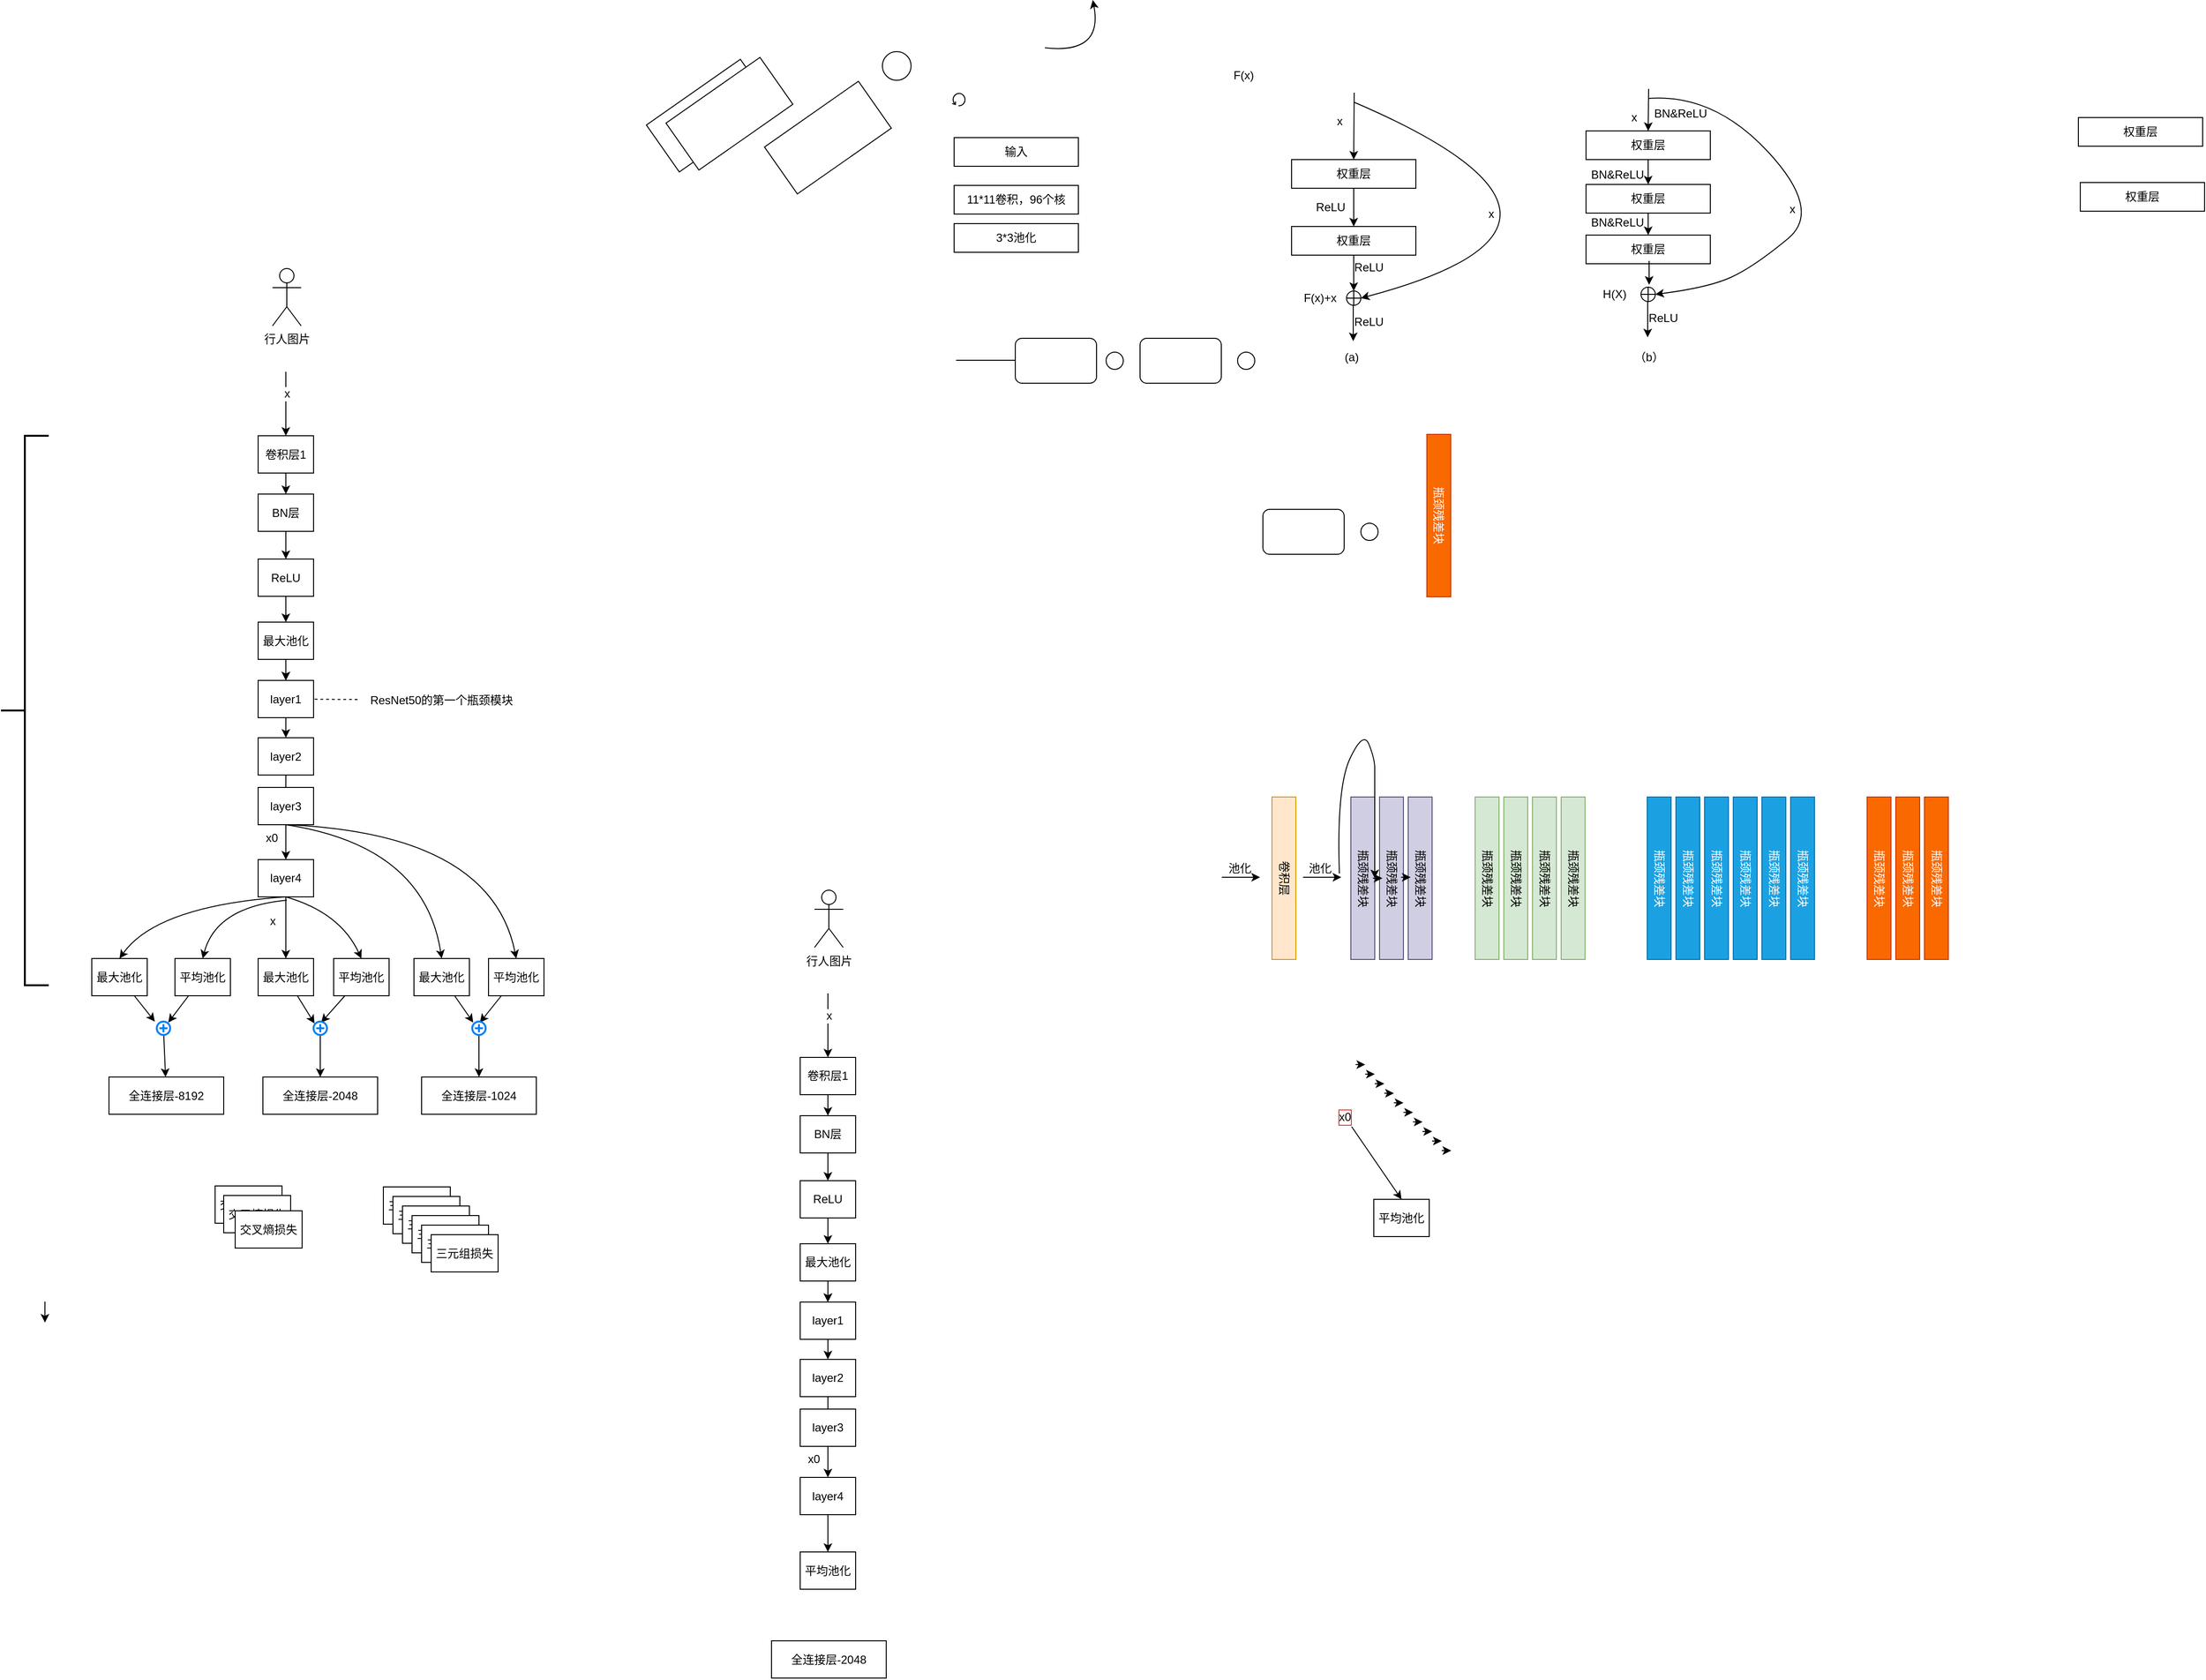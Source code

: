 <mxfile version="12.5.1" type="github" pages="2">
  <diagram id="nUwmie2sHwCzWKocFMr6" name="模型">
    <mxGraphModel dx="2194" dy="1947" grid="0" gridSize="10" guides="1" tooltips="1" connect="1" arrows="1" fold="1" page="0" pageScale="1" pageWidth="980" pageHeight="690" math="1" shadow="0">
      <root>
        <mxCell id="0"/>
        <mxCell id="1" parent="0"/>
        <mxCell id="ioMPT5hYQp6Kv1KVYnrM-2" value="" style="group" vertex="1" connectable="0" parent="1">
          <mxGeometry x="608" y="-1066" width="237.5" height="260" as="geometry"/>
        </mxCell>
        <mxCell id="qDkP6Ug6QtMpbC8-zeVZ-24" value="" style="group" parent="ioMPT5hYQp6Kv1KVYnrM-2" vertex="1" connectable="0">
          <mxGeometry x="2" width="237.5" height="260" as="geometry"/>
        </mxCell>
        <mxCell id="qDkP6Ug6QtMpbC8-zeVZ-23" value="" style="group" parent="qDkP6Ug6QtMpbC8-zeVZ-24" vertex="1" connectable="0">
          <mxGeometry width="237.5" height="260" as="geometry"/>
        </mxCell>
        <mxCell id="qDkP6Ug6QtMpbC8-zeVZ-1" value="权重层" style="rounded=0;whiteSpace=wrap;html=1;" parent="qDkP6Ug6QtMpbC8-zeVZ-23" vertex="1">
          <mxGeometry y="70" width="130" height="30" as="geometry"/>
        </mxCell>
        <mxCell id="qDkP6Ug6QtMpbC8-zeVZ-4" value="" style="edgeStyle=orthogonalEdgeStyle;rounded=0;orthogonalLoop=1;jettySize=auto;html=1;entryX=0.5;entryY=0;entryDx=0;entryDy=0;" parent="qDkP6Ug6QtMpbC8-zeVZ-23" source="qDkP6Ug6QtMpbC8-zeVZ-2" target="qDkP6Ug6QtMpbC8-zeVZ-13" edge="1">
          <mxGeometry relative="1" as="geometry">
            <mxPoint x="65.5" y="210" as="targetPoint"/>
          </mxGeometry>
        </mxCell>
        <mxCell id="qDkP6Ug6QtMpbC8-zeVZ-2" value="权重层" style="rounded=0;whiteSpace=wrap;html=1;" parent="qDkP6Ug6QtMpbC8-zeVZ-23" vertex="1">
          <mxGeometry y="140" width="130" height="30" as="geometry"/>
        </mxCell>
        <mxCell id="qDkP6Ug6QtMpbC8-zeVZ-3" value="" style="edgeStyle=orthogonalEdgeStyle;rounded=0;orthogonalLoop=1;jettySize=auto;html=1;" parent="qDkP6Ug6QtMpbC8-zeVZ-23" source="qDkP6Ug6QtMpbC8-zeVZ-1" target="qDkP6Ug6QtMpbC8-zeVZ-2" edge="1">
          <mxGeometry relative="1" as="geometry"/>
        </mxCell>
        <mxCell id="qDkP6Ug6QtMpbC8-zeVZ-7" value="" style="endArrow=classic;html=1;entryX=0.5;entryY=0;entryDx=0;entryDy=0;" parent="qDkP6Ug6QtMpbC8-zeVZ-23" target="qDkP6Ug6QtMpbC8-zeVZ-1" edge="1">
          <mxGeometry width="50" height="50" relative="1" as="geometry">
            <mxPoint x="65.5" as="sourcePoint"/>
            <mxPoint x="17.5" y="-110" as="targetPoint"/>
          </mxGeometry>
        </mxCell>
        <mxCell id="qDkP6Ug6QtMpbC8-zeVZ-9" value="x" style="text;html=1;align=center;verticalAlign=middle;resizable=0;points=[];autosize=1;" parent="qDkP6Ug6QtMpbC8-zeVZ-23" vertex="1">
          <mxGeometry x="40" y="20" width="20" height="20" as="geometry"/>
        </mxCell>
        <mxCell id="qDkP6Ug6QtMpbC8-zeVZ-13" value="" style="shape=orEllipse;perimeter=ellipsePerimeter;whiteSpace=wrap;html=1;backgroundOutline=1;" parent="qDkP6Ug6QtMpbC8-zeVZ-23" vertex="1">
          <mxGeometry x="57.5" y="207.5" width="15" height="15" as="geometry"/>
        </mxCell>
        <mxCell id="qDkP6Ug6QtMpbC8-zeVZ-16" value="" style="endArrow=classic;html=1;entryX=1;entryY=0.5;entryDx=0;entryDy=0;curved=1;" parent="qDkP6Ug6QtMpbC8-zeVZ-23" target="qDkP6Ug6QtMpbC8-zeVZ-13" edge="1">
          <mxGeometry width="50" height="50" relative="1" as="geometry">
            <mxPoint x="65.5" y="10" as="sourcePoint"/>
            <mxPoint x="87.5" y="220" as="targetPoint"/>
            <Array as="points">
              <mxPoint x="364" y="138"/>
            </Array>
          </mxGeometry>
        </mxCell>
        <mxCell id="qDkP6Ug6QtMpbC8-zeVZ-17" value="x" style="text;html=1;strokeColor=none;fillColor=none;align=center;verticalAlign=middle;whiteSpace=wrap;rounded=0;" parent="qDkP6Ug6QtMpbC8-zeVZ-23" vertex="1">
          <mxGeometry x="188.5" y="117" width="40" height="20" as="geometry"/>
        </mxCell>
        <mxCell id="qDkP6Ug6QtMpbC8-zeVZ-18" value="ReLU" style="text;html=1;strokeColor=none;fillColor=none;align=center;verticalAlign=middle;whiteSpace=wrap;rounded=0;" parent="qDkP6Ug6QtMpbC8-zeVZ-23" vertex="1">
          <mxGeometry x="20.5" y="110" width="40" height="20" as="geometry"/>
        </mxCell>
        <mxCell id="qDkP6Ug6QtMpbC8-zeVZ-19" value="" style="endArrow=classic;html=1;" parent="qDkP6Ug6QtMpbC8-zeVZ-23" edge="1">
          <mxGeometry width="50" height="50" relative="1" as="geometry">
            <mxPoint x="64.5" y="222.5" as="sourcePoint"/>
            <mxPoint x="64.5" y="260" as="targetPoint"/>
          </mxGeometry>
        </mxCell>
        <mxCell id="qDkP6Ug6QtMpbC8-zeVZ-21" value="F(x)+x" style="text;html=1;strokeColor=none;fillColor=none;align=center;verticalAlign=middle;whiteSpace=wrap;rounded=0;" parent="qDkP6Ug6QtMpbC8-zeVZ-23" vertex="1">
          <mxGeometry x="10" y="205" width="40" height="20" as="geometry"/>
        </mxCell>
        <mxCell id="qDkP6Ug6QtMpbC8-zeVZ-22" value="ReLU" style="text;html=1;strokeColor=none;fillColor=none;align=center;verticalAlign=middle;whiteSpace=wrap;rounded=0;" parent="qDkP6Ug6QtMpbC8-zeVZ-23" vertex="1">
          <mxGeometry x="60.5" y="230" width="40" height="20" as="geometry"/>
        </mxCell>
        <mxCell id="qDkP6Ug6QtMpbC8-zeVZ-25" value="ReLU" style="text;html=1;strokeColor=none;fillColor=none;align=center;verticalAlign=middle;whiteSpace=wrap;rounded=0;" parent="qDkP6Ug6QtMpbC8-zeVZ-23" vertex="1">
          <mxGeometry x="60.5" y="173" width="40" height="20" as="geometry"/>
        </mxCell>
        <mxCell id="yfSVTweIdZOEQNZggC8J-3" value="&lt;p style=&quot;line-height: 90%&quot;&gt;卷积层&lt;br&gt;&lt;/p&gt;" style="rounded=0;whiteSpace=wrap;html=1;rotation=90;fillColor=#ffe6cc;strokeColor=#d79b00;" parent="1" vertex="1">
          <mxGeometry x="517" y="-256.5" width="170" height="25" as="geometry"/>
        </mxCell>
        <mxCell id="yfSVTweIdZOEQNZggC8J-5" value="&lt;p style=&quot;line-height: 90%&quot;&gt;瓶颈残差块&lt;/p&gt;" style="rounded=0;whiteSpace=wrap;html=1;rotation=90;fillColor=#d0cee2;strokeColor=#56517e;" parent="1" vertex="1">
          <mxGeometry x="599.5" y="-256.5" width="170" height="25" as="geometry"/>
        </mxCell>
        <mxCell id="yfSVTweIdZOEQNZggC8J-6" value="&lt;p style=&quot;line-height: 90%&quot;&gt;瓶颈残差块&lt;/p&gt;" style="rounded=0;whiteSpace=wrap;html=1;rotation=90;fillColor=#d0cee2;strokeColor=#56517e;" parent="1" vertex="1">
          <mxGeometry x="629.5" y="-256.5" width="170" height="25" as="geometry"/>
        </mxCell>
        <mxCell id="yfSVTweIdZOEQNZggC8J-7" value="&lt;p style=&quot;line-height: 90%&quot;&gt;瓶颈残差块&lt;/p&gt;" style="rounded=0;whiteSpace=wrap;html=1;rotation=90;fillColor=#d0cee2;strokeColor=#56517e;" parent="1" vertex="1">
          <mxGeometry x="659.5" y="-256.5" width="170" height="25" as="geometry"/>
        </mxCell>
        <mxCell id="yfSVTweIdZOEQNZggC8J-8" value="&lt;p style=&quot;line-height: 90%&quot;&gt;瓶颈残差块&lt;/p&gt;" style="rounded=0;whiteSpace=wrap;html=1;rotation=90;fillColor=#d5e8d4;strokeColor=#82b366;" parent="1" vertex="1">
          <mxGeometry x="729.5" y="-256.5" width="170" height="25" as="geometry"/>
        </mxCell>
        <mxCell id="yfSVTweIdZOEQNZggC8J-9" value="&lt;p style=&quot;line-height: 90%&quot;&gt;瓶颈残差块&lt;/p&gt;" style="rounded=0;whiteSpace=wrap;html=1;rotation=90;fillColor=#d5e8d4;strokeColor=#82b366;" parent="1" vertex="1">
          <mxGeometry x="759.5" y="-256.5" width="170" height="25" as="geometry"/>
        </mxCell>
        <mxCell id="yfSVTweIdZOEQNZggC8J-10" value="&lt;p style=&quot;line-height: 90%&quot;&gt;瓶颈残差块&lt;/p&gt;" style="rounded=0;whiteSpace=wrap;html=1;rotation=90;fillColor=#d5e8d4;strokeColor=#82b366;" parent="1" vertex="1">
          <mxGeometry x="789.5" y="-256.5" width="170" height="25" as="geometry"/>
        </mxCell>
        <mxCell id="yfSVTweIdZOEQNZggC8J-11" value="&lt;p style=&quot;line-height: 90%&quot;&gt;瓶颈残差块&lt;/p&gt;" style="rounded=0;whiteSpace=wrap;html=1;rotation=90;fillColor=#1ba1e2;strokeColor=#006EAF;fontColor=#ffffff;" parent="1" vertex="1">
          <mxGeometry x="909.5" y="-256.5" width="170" height="25" as="geometry"/>
        </mxCell>
        <mxCell id="yfSVTweIdZOEQNZggC8J-12" value="&lt;p style=&quot;line-height: 90%&quot;&gt;瓶颈残差块&lt;/p&gt;" style="rounded=0;whiteSpace=wrap;html=1;rotation=90;fillColor=#1ba1e2;strokeColor=#006EAF;fontColor=#ffffff;" parent="1" vertex="1">
          <mxGeometry x="939.5" y="-256.5" width="170" height="25" as="geometry"/>
        </mxCell>
        <mxCell id="yfSVTweIdZOEQNZggC8J-13" value="&lt;p style=&quot;line-height: 90%&quot;&gt;瓶颈残差块&lt;/p&gt;" style="rounded=0;whiteSpace=wrap;html=1;rotation=90;fillColor=#1ba1e2;strokeColor=#006EAF;fontColor=#ffffff;" parent="1" vertex="1">
          <mxGeometry x="969.5" y="-256.5" width="170" height="25" as="geometry"/>
        </mxCell>
        <mxCell id="yfSVTweIdZOEQNZggC8J-14" value="&lt;p style=&quot;line-height: 90%&quot;&gt;瓶颈残差块&lt;/p&gt;" style="rounded=0;whiteSpace=wrap;html=1;rotation=90;fillColor=#1ba1e2;strokeColor=#006EAF;fontColor=#ffffff;" parent="1" vertex="1">
          <mxGeometry x="999.5" y="-256.5" width="170" height="25" as="geometry"/>
        </mxCell>
        <mxCell id="yfSVTweIdZOEQNZggC8J-15" value="&lt;p style=&quot;line-height: 90%&quot;&gt;瓶颈残差块&lt;/p&gt;" style="rounded=0;whiteSpace=wrap;html=1;rotation=90;fillColor=#1ba1e2;strokeColor=#006EAF;fontColor=#ffffff;" parent="1" vertex="1">
          <mxGeometry x="1029.5" y="-256.5" width="170" height="25" as="geometry"/>
        </mxCell>
        <mxCell id="yfSVTweIdZOEQNZggC8J-16" value="&lt;p style=&quot;line-height: 90%&quot;&gt;瓶颈残差块&lt;/p&gt;" style="rounded=0;whiteSpace=wrap;html=1;rotation=90;fillColor=#1ba1e2;strokeColor=#006EAF;fontColor=#ffffff;" parent="1" vertex="1">
          <mxGeometry x="1059.5" y="-256.5" width="170" height="25" as="geometry"/>
        </mxCell>
        <mxCell id="yfSVTweIdZOEQNZggC8J-17" value="&lt;p style=&quot;line-height: 90%&quot;&gt;瓶颈残差块&lt;/p&gt;" style="rounded=0;whiteSpace=wrap;html=1;rotation=90;fillColor=#fa6800;strokeColor=#C73500;fontColor=#ffffff;" parent="1" vertex="1">
          <mxGeometry x="1139.5" y="-256.5" width="170" height="25" as="geometry"/>
        </mxCell>
        <mxCell id="yfSVTweIdZOEQNZggC8J-18" value="&lt;p style=&quot;line-height: 90%&quot;&gt;瓶颈残差块&lt;/p&gt;" style="rounded=0;whiteSpace=wrap;html=1;rotation=90;fillColor=#fa6800;strokeColor=#C73500;fontColor=#ffffff;" parent="1" vertex="1">
          <mxGeometry x="1169.5" y="-256.5" width="170" height="25" as="geometry"/>
        </mxCell>
        <mxCell id="yfSVTweIdZOEQNZggC8J-19" value="&lt;p style=&quot;line-height: 90%&quot;&gt;瓶颈残差块&lt;/p&gt;" style="rounded=0;whiteSpace=wrap;html=1;rotation=90;fillColor=#fa6800;strokeColor=#C73500;fontColor=#ffffff;" parent="1" vertex="1">
          <mxGeometry x="1199.5" y="-256.5" width="170" height="25" as="geometry"/>
        </mxCell>
        <mxCell id="yfSVTweIdZOEQNZggC8J-21" value="" style="endArrow=classic;html=1;" parent="1" edge="1">
          <mxGeometry width="50" height="50" relative="1" as="geometry">
            <mxPoint x="537" y="-245" as="sourcePoint"/>
            <mxPoint x="577" y="-245" as="targetPoint"/>
            <Array as="points">
              <mxPoint x="547" y="-245"/>
            </Array>
          </mxGeometry>
        </mxCell>
        <mxCell id="yfSVTweIdZOEQNZggC8J-22" value="" style="endArrow=classic;html=1;" parent="1" edge="1">
          <mxGeometry width="50" height="50" relative="1" as="geometry">
            <mxPoint x="695" y="-244" as="sourcePoint"/>
            <mxPoint x="705" y="-244" as="targetPoint"/>
          </mxGeometry>
        </mxCell>
        <mxCell id="yfSVTweIdZOEQNZggC8J-23" value="" style="endArrow=classic;html=1;" parent="1" edge="1">
          <mxGeometry width="50" height="50" relative="1" as="geometry">
            <mxPoint x="724.5" y="-245" as="sourcePoint"/>
            <mxPoint x="734.5" y="-245" as="targetPoint"/>
          </mxGeometry>
        </mxCell>
        <mxCell id="yfSVTweIdZOEQNZggC8J-24" value="" style="endArrow=classic;html=1;" parent="1" edge="1">
          <mxGeometry width="50" height="50" relative="1" as="geometry">
            <mxPoint x="677" y="-49" as="sourcePoint"/>
            <mxPoint x="687" y="-49" as="targetPoint"/>
          </mxGeometry>
        </mxCell>
        <mxCell id="yfSVTweIdZOEQNZggC8J-25" value="" style="endArrow=classic;html=1;" parent="1" edge="1">
          <mxGeometry width="50" height="50" relative="1" as="geometry">
            <mxPoint x="687" y="-39" as="sourcePoint"/>
            <mxPoint x="697" y="-39" as="targetPoint"/>
          </mxGeometry>
        </mxCell>
        <mxCell id="yfSVTweIdZOEQNZggC8J-26" value="" style="endArrow=classic;html=1;" parent="1" edge="1">
          <mxGeometry width="50" height="50" relative="1" as="geometry">
            <mxPoint x="697" y="-29" as="sourcePoint"/>
            <mxPoint x="707" y="-29" as="targetPoint"/>
          </mxGeometry>
        </mxCell>
        <mxCell id="yfSVTweIdZOEQNZggC8J-27" value="" style="endArrow=classic;html=1;" parent="1" edge="1">
          <mxGeometry width="50" height="50" relative="1" as="geometry">
            <mxPoint x="707" y="-19" as="sourcePoint"/>
            <mxPoint x="717" y="-19" as="targetPoint"/>
          </mxGeometry>
        </mxCell>
        <mxCell id="yfSVTweIdZOEQNZggC8J-28" value="" style="endArrow=classic;html=1;" parent="1" edge="1">
          <mxGeometry width="50" height="50" relative="1" as="geometry">
            <mxPoint x="717" y="-9" as="sourcePoint"/>
            <mxPoint x="727" y="-9" as="targetPoint"/>
          </mxGeometry>
        </mxCell>
        <mxCell id="yfSVTweIdZOEQNZggC8J-29" value="" style="endArrow=classic;html=1;" parent="1" edge="1">
          <mxGeometry width="50" height="50" relative="1" as="geometry">
            <mxPoint x="727" y="1" as="sourcePoint"/>
            <mxPoint x="737" y="1" as="targetPoint"/>
          </mxGeometry>
        </mxCell>
        <mxCell id="yfSVTweIdZOEQNZggC8J-30" value="" style="endArrow=classic;html=1;" parent="1" edge="1">
          <mxGeometry width="50" height="50" relative="1" as="geometry">
            <mxPoint x="737" y="11" as="sourcePoint"/>
            <mxPoint x="747" y="11" as="targetPoint"/>
          </mxGeometry>
        </mxCell>
        <mxCell id="yfSVTweIdZOEQNZggC8J-31" value="" style="endArrow=classic;html=1;" parent="1" edge="1">
          <mxGeometry width="50" height="50" relative="1" as="geometry">
            <mxPoint x="747" y="21" as="sourcePoint"/>
            <mxPoint x="757" y="21" as="targetPoint"/>
          </mxGeometry>
        </mxCell>
        <mxCell id="yfSVTweIdZOEQNZggC8J-32" value="" style="endArrow=classic;html=1;" parent="1" edge="1">
          <mxGeometry width="50" height="50" relative="1" as="geometry">
            <mxPoint x="757" y="31" as="sourcePoint"/>
            <mxPoint x="767" y="31" as="targetPoint"/>
          </mxGeometry>
        </mxCell>
        <mxCell id="yfSVTweIdZOEQNZggC8J-33" value="" style="endArrow=classic;html=1;" parent="1" edge="1">
          <mxGeometry width="50" height="50" relative="1" as="geometry">
            <mxPoint x="767" y="41" as="sourcePoint"/>
            <mxPoint x="777" y="41" as="targetPoint"/>
          </mxGeometry>
        </mxCell>
        <mxCell id="yfSVTweIdZOEQNZggC8J-34" value="&lt;p style=&quot;line-height: 90%&quot;&gt;瓶颈残差块&lt;/p&gt;" style="rounded=0;whiteSpace=wrap;html=1;rotation=90;fillColor=#d5e8d4;strokeColor=#82b366;" parent="1" vertex="1">
          <mxGeometry x="819.5" y="-256.5" width="170" height="25" as="geometry"/>
        </mxCell>
        <mxCell id="yfSVTweIdZOEQNZggC8J-35" value="" style="endArrow=classic;html=1;" parent="1" edge="1">
          <mxGeometry width="50" height="50" relative="1" as="geometry">
            <mxPoint x="622" y="-245" as="sourcePoint"/>
            <mxPoint x="662" y="-245" as="targetPoint"/>
            <Array as="points">
              <mxPoint x="632" y="-245"/>
            </Array>
          </mxGeometry>
        </mxCell>
        <mxCell id="yfSVTweIdZOEQNZggC8J-36" value="池化" style="text;html=1;strokeColor=none;fillColor=none;align=center;verticalAlign=middle;whiteSpace=wrap;rounded=0;" parent="1" vertex="1">
          <mxGeometry x="620" y="-264" width="40" height="20" as="geometry"/>
        </mxCell>
        <mxCell id="yfSVTweIdZOEQNZggC8J-37" value="池化" style="text;html=1;strokeColor=none;fillColor=none;align=center;verticalAlign=middle;whiteSpace=wrap;rounded=0;" parent="1" vertex="1">
          <mxGeometry x="536" y="-264" width="40" height="20" as="geometry"/>
        </mxCell>
        <mxCell id="yfSVTweIdZOEQNZggC8J-40" value="" style="curved=1;endArrow=classic;html=1;entryX=0.5;entryY=0;entryDx=0;entryDy=0;" parent="1" target="yfSVTweIdZOEQNZggC8J-5" edge="1">
          <mxGeometry width="50" height="50" relative="1" as="geometry">
            <mxPoint x="660" y="-249" as="sourcePoint"/>
            <mxPoint x="677" y="-359" as="targetPoint"/>
            <Array as="points">
              <mxPoint x="657" y="-339"/>
              <mxPoint x="685" y="-399"/>
              <mxPoint x="697" y="-369"/>
              <mxPoint x="697" y="-349"/>
              <mxPoint x="697" y="-339"/>
              <mxPoint x="697" y="-319"/>
              <mxPoint x="697" y="-289"/>
            </Array>
          </mxGeometry>
        </mxCell>
        <mxCell id="yfSVTweIdZOEQNZggC8J-43" value="&lt;p style=&quot;line-height: 90%&quot;&gt;瓶颈残差块&lt;/p&gt;" style="rounded=0;whiteSpace=wrap;html=1;rotation=90;fillColor=#fa6800;strokeColor=#C73500;fontColor=#ffffff;" parent="1" vertex="1">
          <mxGeometry x="679" y="-636" width="170" height="25" as="geometry"/>
        </mxCell>
        <mxCell id="yfSVTweIdZOEQNZggC8J-44" value="输入" style="rounded=0;whiteSpace=wrap;html=1;" parent="1" vertex="1">
          <mxGeometry x="257" y="-1019" width="130" height="30" as="geometry"/>
        </mxCell>
        <mxCell id="yfSVTweIdZOEQNZggC8J-45" value="11*11卷积，96个核" style="rounded=0;whiteSpace=wrap;html=1;" parent="1" vertex="1">
          <mxGeometry x="257" y="-969" width="130" height="30" as="geometry"/>
        </mxCell>
        <mxCell id="yfSVTweIdZOEQNZggC8J-47" value="3*3池化" style="rounded=0;whiteSpace=wrap;html=1;" parent="1" vertex="1">
          <mxGeometry x="257" y="-929" width="130" height="30" as="geometry"/>
        </mxCell>
        <mxCell id="qDkP6Ug6QtMpbC8-zeVZ-6" value="" style="shape=mxgraph.bpmn.loop;html=1;outlineConnect=0;" parent="1" vertex="1">
          <mxGeometry x="255" y="-1066" width="14" height="14" as="geometry"/>
        </mxCell>
        <mxCell id="qDkP6Ug6QtMpbC8-zeVZ-10" value="" style="ellipse;whiteSpace=wrap;html=1;aspect=fixed;" parent="1" vertex="1">
          <mxGeometry x="182" y="-1109" width="30" height="30" as="geometry"/>
        </mxCell>
        <mxCell id="qDkP6Ug6QtMpbC8-zeVZ-20" value="F(x)" style="text;html=1;strokeColor=none;fillColor=none;align=center;verticalAlign=middle;whiteSpace=wrap;rounded=0;" parent="1" vertex="1">
          <mxGeometry x="540" y="-1094" width="40" height="20" as="geometry"/>
        </mxCell>
        <mxCell id="qDkP6Ug6QtMpbC8-zeVZ-26" value="" style="rounded=1;whiteSpace=wrap;html=1;" parent="1" vertex="1">
          <mxGeometry x="321" y="-809" width="85" height="47" as="geometry"/>
        </mxCell>
        <mxCell id="qDkP6Ug6QtMpbC8-zeVZ-27" value="" style="rounded=1;whiteSpace=wrap;html=1;" parent="1" vertex="1">
          <mxGeometry x="451.5" y="-809" width="85" height="47" as="geometry"/>
        </mxCell>
        <mxCell id="qDkP6Ug6QtMpbC8-zeVZ-28" value="" style="rounded=1;whiteSpace=wrap;html=1;" parent="1" vertex="1">
          <mxGeometry x="580" y="-630" width="85" height="47" as="geometry"/>
        </mxCell>
        <mxCell id="qDkP6Ug6QtMpbC8-zeVZ-29" value="" style="ellipse;whiteSpace=wrap;html=1;aspect=fixed;" parent="1" vertex="1">
          <mxGeometry x="416" y="-794.5" width="18" height="18" as="geometry"/>
        </mxCell>
        <mxCell id="qDkP6Ug6QtMpbC8-zeVZ-30" value="" style="ellipse;whiteSpace=wrap;html=1;aspect=fixed;" parent="1" vertex="1">
          <mxGeometry x="553.5" y="-794.5" width="18" height="18" as="geometry"/>
        </mxCell>
        <mxCell id="qDkP6Ug6QtMpbC8-zeVZ-31" value="" style="ellipse;whiteSpace=wrap;html=1;aspect=fixed;" parent="1" vertex="1">
          <mxGeometry x="682.5" y="-615.5" width="18" height="18" as="geometry"/>
        </mxCell>
        <mxCell id="qDkP6Ug6QtMpbC8-zeVZ-32" value="" style="endArrow=none;html=1;" parent="1" edge="1">
          <mxGeometry width="50" height="50" relative="1" as="geometry">
            <mxPoint x="259" y="-786" as="sourcePoint"/>
            <mxPoint x="321" y="-786" as="targetPoint"/>
          </mxGeometry>
        </mxCell>
        <mxCell id="qDkP6Ug6QtMpbC8-zeVZ-34" value="" style="rounded=0;whiteSpace=wrap;html=1;rotation=-35;" parent="1" vertex="1">
          <mxGeometry x="-58.5" y="-1072" width="120" height="60" as="geometry"/>
        </mxCell>
        <mxCell id="qDkP6Ug6QtMpbC8-zeVZ-37" value="" style="rounded=0;whiteSpace=wrap;html=1;rotation=-35;" parent="1" vertex="1">
          <mxGeometry x="-38" y="-1074" width="120" height="60" as="geometry"/>
        </mxCell>
        <mxCell id="qDkP6Ug6QtMpbC8-zeVZ-38" value="" style="rounded=0;whiteSpace=wrap;html=1;rotation=-35;" parent="1" vertex="1">
          <mxGeometry x="65" y="-1049" width="120" height="60" as="geometry"/>
        </mxCell>
        <mxCell id="qDkP6Ug6QtMpbC8-zeVZ-41" value="" style="endArrow=classic;html=1;curved=1;" parent="1" edge="1">
          <mxGeometry width="50" height="50" relative="1" as="geometry">
            <mxPoint x="352" y="-1113" as="sourcePoint"/>
            <mxPoint x="402" y="-1163" as="targetPoint"/>
            <Array as="points">
              <mxPoint x="413" y="-1106"/>
            </Array>
          </mxGeometry>
        </mxCell>
        <mxCell id="ioMPT5hYQp6Kv1KVYnrM-26" value="权重层" style="rounded=0;whiteSpace=wrap;html=1;shadow=0;" vertex="1" parent="1">
          <mxGeometry x="1433" y="-1040" width="130" height="30" as="geometry"/>
        </mxCell>
        <mxCell id="ioMPT5hYQp6Kv1KVYnrM-27" value="权重层" style="rounded=0;whiteSpace=wrap;html=1;shadow=0;" vertex="1" parent="1">
          <mxGeometry x="1435" y="-972" width="130" height="30" as="geometry"/>
        </mxCell>
        <mxCell id="ioMPT5hYQp6Kv1KVYnrM-37" value="" style="group" vertex="1" connectable="0" parent="1">
          <mxGeometry x="918" y="-1070" width="247" height="260" as="geometry"/>
        </mxCell>
        <mxCell id="ioMPT5hYQp6Kv1KVYnrM-7" value="权重层" style="rounded=0;whiteSpace=wrap;html=1;shadow=0;" vertex="1" parent="ioMPT5hYQp6Kv1KVYnrM-37">
          <mxGeometry y="44" width="130" height="30" as="geometry"/>
        </mxCell>
        <mxCell id="ioMPT5hYQp6Kv1KVYnrM-9" value="权重层" style="rounded=0;whiteSpace=wrap;html=1;shadow=0;" vertex="1" parent="ioMPT5hYQp6Kv1KVYnrM-37">
          <mxGeometry y="100" width="130" height="30" as="geometry"/>
        </mxCell>
        <mxCell id="ioMPT5hYQp6Kv1KVYnrM-10" value="" style="edgeStyle=orthogonalEdgeStyle;rounded=0;orthogonalLoop=1;jettySize=auto;html=1;shadow=0;" edge="1" parent="ioMPT5hYQp6Kv1KVYnrM-37" source="ioMPT5hYQp6Kv1KVYnrM-7" target="ioMPT5hYQp6Kv1KVYnrM-9">
          <mxGeometry relative="1" as="geometry"/>
        </mxCell>
        <mxCell id="ioMPT5hYQp6Kv1KVYnrM-11" value="" style="endArrow=classic;html=1;entryX=0.5;entryY=0;entryDx=0;entryDy=0;shadow=0;" edge="1" parent="ioMPT5hYQp6Kv1KVYnrM-37" target="ioMPT5hYQp6Kv1KVYnrM-7">
          <mxGeometry width="50" height="50" relative="1" as="geometry">
            <mxPoint x="65.5" as="sourcePoint"/>
            <mxPoint x="17.5" y="-110" as="targetPoint"/>
          </mxGeometry>
        </mxCell>
        <mxCell id="ioMPT5hYQp6Kv1KVYnrM-12" value="x" style="text;html=1;align=center;verticalAlign=middle;resizable=0;points=[];autosize=1;shadow=0;" vertex="1" parent="ioMPT5hYQp6Kv1KVYnrM-37">
          <mxGeometry x="40" y="20" width="20" height="20" as="geometry"/>
        </mxCell>
        <mxCell id="ioMPT5hYQp6Kv1KVYnrM-13" value="" style="shape=orEllipse;perimeter=ellipsePerimeter;whiteSpace=wrap;html=1;backgroundOutline=1;shadow=0;" vertex="1" parent="ioMPT5hYQp6Kv1KVYnrM-37">
          <mxGeometry x="57.5" y="207.5" width="15" height="15" as="geometry"/>
        </mxCell>
        <mxCell id="ioMPT5hYQp6Kv1KVYnrM-14" value="" style="endArrow=classic;html=1;entryX=1;entryY=0.5;entryDx=0;entryDy=0;shadow=0;curved=1;" edge="1" parent="ioMPT5hYQp6Kv1KVYnrM-37" target="ioMPT5hYQp6Kv1KVYnrM-13">
          <mxGeometry width="50" height="50" relative="1" as="geometry">
            <mxPoint x="65.5" y="10" as="sourcePoint"/>
            <mxPoint x="87.5" y="220" as="targetPoint"/>
            <Array as="points">
              <mxPoint x="134" y="5"/>
              <mxPoint x="247" y="127"/>
              <mxPoint x="176" y="186"/>
              <mxPoint x="128" y="208"/>
            </Array>
          </mxGeometry>
        </mxCell>
        <mxCell id="ioMPT5hYQp6Kv1KVYnrM-15" value="x" style="text;html=1;strokeColor=none;fillColor=none;align=center;verticalAlign=middle;whiteSpace=wrap;rounded=0;shadow=0;" vertex="1" parent="ioMPT5hYQp6Kv1KVYnrM-37">
          <mxGeometry x="195.5" y="116" width="40" height="20" as="geometry"/>
        </mxCell>
        <mxCell id="ioMPT5hYQp6Kv1KVYnrM-16" value="BN&amp;amp;ReLU" style="text;html=1;strokeColor=none;fillColor=none;align=center;verticalAlign=middle;whiteSpace=wrap;rounded=0;shadow=0;" vertex="1" parent="ioMPT5hYQp6Kv1KVYnrM-37">
          <mxGeometry x="13" y="80" width="40" height="20" as="geometry"/>
        </mxCell>
        <mxCell id="ioMPT5hYQp6Kv1KVYnrM-17" value="" style="endArrow=classic;html=1;shadow=0;" edge="1" parent="ioMPT5hYQp6Kv1KVYnrM-37">
          <mxGeometry width="50" height="50" relative="1" as="geometry">
            <mxPoint x="64.5" y="222.5" as="sourcePoint"/>
            <mxPoint x="64.5" y="260" as="targetPoint"/>
          </mxGeometry>
        </mxCell>
        <mxCell id="ioMPT5hYQp6Kv1KVYnrM-18" value="H(X)" style="text;html=1;strokeColor=none;fillColor=none;align=center;verticalAlign=middle;whiteSpace=wrap;rounded=0;shadow=0;" vertex="1" parent="ioMPT5hYQp6Kv1KVYnrM-37">
          <mxGeometry x="10" y="205" width="40" height="20" as="geometry"/>
        </mxCell>
        <mxCell id="ioMPT5hYQp6Kv1KVYnrM-19" value="ReLU" style="text;html=1;strokeColor=none;fillColor=none;align=center;verticalAlign=middle;whiteSpace=wrap;rounded=0;shadow=0;" vertex="1" parent="ioMPT5hYQp6Kv1KVYnrM-37">
          <mxGeometry x="60.5" y="230" width="40" height="20" as="geometry"/>
        </mxCell>
        <mxCell id="ioMPT5hYQp6Kv1KVYnrM-22" value="权重层" style="rounded=0;whiteSpace=wrap;html=1;shadow=0;" vertex="1" parent="ioMPT5hYQp6Kv1KVYnrM-37">
          <mxGeometry y="153" width="130" height="30" as="geometry"/>
        </mxCell>
        <mxCell id="ioMPT5hYQp6Kv1KVYnrM-32" value="" style="endArrow=classic;html=1;shadow=0;exitX=0.5;exitY=1;exitDx=0;exitDy=0;entryX=0.5;entryY=0;entryDx=0;entryDy=0;" edge="1" parent="ioMPT5hYQp6Kv1KVYnrM-37" source="ioMPT5hYQp6Kv1KVYnrM-9" target="ioMPT5hYQp6Kv1KVYnrM-22">
          <mxGeometry width="50" height="50" relative="1" as="geometry">
            <mxPoint x="257" y="132" as="sourcePoint"/>
            <mxPoint x="257" y="173" as="targetPoint"/>
          </mxGeometry>
        </mxCell>
        <mxCell id="ioMPT5hYQp6Kv1KVYnrM-33" value="" style="endArrow=classic;html=1;shadow=0;" edge="1" parent="ioMPT5hYQp6Kv1KVYnrM-37">
          <mxGeometry width="50" height="50" relative="1" as="geometry">
            <mxPoint x="66" y="180" as="sourcePoint"/>
            <mxPoint x="66" y="205" as="targetPoint"/>
          </mxGeometry>
        </mxCell>
        <mxCell id="ioMPT5hYQp6Kv1KVYnrM-34" value="BN&amp;amp;ReLU" style="text;html=1;strokeColor=none;fillColor=none;align=center;verticalAlign=middle;whiteSpace=wrap;rounded=0;shadow=0;" vertex="1" parent="ioMPT5hYQp6Kv1KVYnrM-37">
          <mxGeometry x="13" y="130" width="40" height="20" as="geometry"/>
        </mxCell>
        <mxCell id="ioMPT5hYQp6Kv1KVYnrM-35" value="BN&amp;amp;ReLU" style="text;html=1;strokeColor=none;fillColor=none;align=center;verticalAlign=middle;whiteSpace=wrap;rounded=0;shadow=0;" vertex="1" parent="ioMPT5hYQp6Kv1KVYnrM-37">
          <mxGeometry x="79" y="16" width="40" height="20" as="geometry"/>
        </mxCell>
        <mxCell id="ioMPT5hYQp6Kv1KVYnrM-38" value="(a)" style="text;html=1;strokeColor=none;fillColor=none;align=center;verticalAlign=middle;whiteSpace=wrap;rounded=0;shadow=0;" vertex="1" parent="1">
          <mxGeometry x="652.5" y="-799" width="40" height="20" as="geometry"/>
        </mxCell>
        <mxCell id="ioMPT5hYQp6Kv1KVYnrM-39" value="（b）" style="text;html=1;strokeColor=none;fillColor=none;align=center;verticalAlign=middle;whiteSpace=wrap;rounded=0;shadow=0;" vertex="1" parent="1">
          <mxGeometry x="964" y="-799" width="40" height="20" as="geometry"/>
        </mxCell>
        <mxCell id="ioMPT5hYQp6Kv1KVYnrM-42" value="" style="edgeStyle=none;curved=1;orthogonalLoop=1;jettySize=auto;html=1;shadow=0;arcSize=12;" edge="1" parent="1" source="ioMPT5hYQp6Kv1KVYnrM-40" target="ioMPT5hYQp6Kv1KVYnrM-41">
          <mxGeometry relative="1" as="geometry"/>
        </mxCell>
        <mxCell id="ioMPT5hYQp6Kv1KVYnrM-40" value="卷积层1" style="rounded=0;whiteSpace=wrap;html=1;shadow=0;arcSize=12;" vertex="1" parent="1">
          <mxGeometry x="-471" y="-707" width="58" height="39" as="geometry"/>
        </mxCell>
        <mxCell id="ioMPT5hYQp6Kv1KVYnrM-44" value="" style="edgeStyle=none;curved=1;orthogonalLoop=1;jettySize=auto;html=1;shadow=0;arcSize=12;" edge="1" parent="1" source="ioMPT5hYQp6Kv1KVYnrM-41" target="ioMPT5hYQp6Kv1KVYnrM-43">
          <mxGeometry relative="1" as="geometry"/>
        </mxCell>
        <mxCell id="ioMPT5hYQp6Kv1KVYnrM-41" value="BN层" style="rounded=0;whiteSpace=wrap;html=1;shadow=0;arcSize=12;" vertex="1" parent="1">
          <mxGeometry x="-471" y="-646" width="58" height="39" as="geometry"/>
        </mxCell>
        <mxCell id="ioMPT5hYQp6Kv1KVYnrM-46" value="" style="edgeStyle=none;curved=1;orthogonalLoop=1;jettySize=auto;html=1;shadow=0;arcSize=12;" edge="1" parent="1" source="ioMPT5hYQp6Kv1KVYnrM-43" target="ioMPT5hYQp6Kv1KVYnrM-45">
          <mxGeometry relative="1" as="geometry"/>
        </mxCell>
        <mxCell id="ioMPT5hYQp6Kv1KVYnrM-43" value="ReLU" style="rounded=0;whiteSpace=wrap;html=1;shadow=0;arcSize=12;" vertex="1" parent="1">
          <mxGeometry x="-471" y="-578" width="58" height="39" as="geometry"/>
        </mxCell>
        <mxCell id="ioMPT5hYQp6Kv1KVYnrM-48" value="" style="edgeStyle=none;curved=1;orthogonalLoop=1;jettySize=auto;html=1;shadow=0;arcSize=12;" edge="1" parent="1" source="ioMPT5hYQp6Kv1KVYnrM-45" target="ioMPT5hYQp6Kv1KVYnrM-47">
          <mxGeometry relative="1" as="geometry"/>
        </mxCell>
        <mxCell id="ioMPT5hYQp6Kv1KVYnrM-87" value="" style="edgeStyle=none;rounded=1;orthogonalLoop=1;jettySize=auto;html=1;shadow=0;arcSize=12;" edge="1" parent="1" source="ioMPT5hYQp6Kv1KVYnrM-45" target="ioMPT5hYQp6Kv1KVYnrM-47">
          <mxGeometry relative="1" as="geometry"/>
        </mxCell>
        <mxCell id="ioMPT5hYQp6Kv1KVYnrM-45" value="最大池化" style="rounded=0;whiteSpace=wrap;html=1;shadow=0;arcSize=12;" vertex="1" parent="1">
          <mxGeometry x="-471" y="-512" width="58" height="39" as="geometry"/>
        </mxCell>
        <mxCell id="ioMPT5hYQp6Kv1KVYnrM-50" value="" style="edgeStyle=none;curved=1;orthogonalLoop=1;jettySize=auto;html=1;shadow=0;arcSize=12;" edge="1" parent="1" source="ioMPT5hYQp6Kv1KVYnrM-47" target="ioMPT5hYQp6Kv1KVYnrM-49">
          <mxGeometry relative="1" as="geometry"/>
        </mxCell>
        <mxCell id="ioMPT5hYQp6Kv1KVYnrM-47" value="layer1" style="rounded=0;whiteSpace=wrap;html=1;shadow=0;arcSize=12;" vertex="1" parent="1">
          <mxGeometry x="-471" y="-451" width="58" height="39" as="geometry"/>
        </mxCell>
        <mxCell id="ioMPT5hYQp6Kv1KVYnrM-52" value="" style="edgeStyle=none;curved=1;orthogonalLoop=1;jettySize=auto;html=1;shadow=0;arcSize=12;" edge="1" parent="1" source="ioMPT5hYQp6Kv1KVYnrM-49" target="ioMPT5hYQp6Kv1KVYnrM-51">
          <mxGeometry relative="1" as="geometry">
            <Array as="points">
              <mxPoint x="-442" y="-324"/>
            </Array>
          </mxGeometry>
        </mxCell>
        <mxCell id="ioMPT5hYQp6Kv1KVYnrM-49" value="layer2" style="rounded=0;whiteSpace=wrap;html=1;shadow=0;arcSize=12;" vertex="1" parent="1">
          <mxGeometry x="-471" y="-391" width="58" height="39" as="geometry"/>
        </mxCell>
        <mxCell id="ioMPT5hYQp6Kv1KVYnrM-56" value="" style="edgeStyle=none;curved=1;orthogonalLoop=1;jettySize=auto;html=1;shadow=0;" edge="1" parent="1">
          <mxGeometry relative="1" as="geometry">
            <mxPoint x="-694" y="199" as="sourcePoint"/>
            <mxPoint x="-694" y="221" as="targetPoint"/>
          </mxGeometry>
        </mxCell>
        <mxCell id="ioMPT5hYQp6Kv1KVYnrM-90" value="" style="edgeStyle=none;rounded=1;orthogonalLoop=1;jettySize=auto;html=1;shadow=0;entryX=0.5;entryY=0;entryDx=0;entryDy=0;arcSize=12;" edge="1" parent="1" source="ioMPT5hYQp6Kv1KVYnrM-51" target="ioMPT5hYQp6Kv1KVYnrM-55">
          <mxGeometry relative="1" as="geometry">
            <mxPoint x="-442" y="-220" as="targetPoint"/>
          </mxGeometry>
        </mxCell>
        <mxCell id="ioMPT5hYQp6Kv1KVYnrM-91" value="x0" style="text;html=1;align=center;verticalAlign=middle;resizable=0;points=[];labelBackgroundColor=#ffffff;arcSize=12;" vertex="1" connectable="0" parent="ioMPT5hYQp6Kv1KVYnrM-90">
          <mxGeometry x="-0.439" y="1" relative="1" as="geometry">
            <mxPoint x="-16" y="4" as="offset"/>
          </mxGeometry>
        </mxCell>
        <mxCell id="ioMPT5hYQp6Kv1KVYnrM-51" value="layer3" style="rounded=0;whiteSpace=wrap;html=1;shadow=0;arcSize=12;" vertex="1" parent="1">
          <mxGeometry x="-471" y="-339" width="58" height="39" as="geometry"/>
        </mxCell>
        <mxCell id="ioMPT5hYQp6Kv1KVYnrM-121" value="" style="edgeStyle=none;curved=1;orthogonalLoop=1;jettySize=auto;html=1;shadow=0;entryX=0.071;entryY=0.143;entryDx=0;entryDy=0;entryPerimeter=0;" edge="1" parent="1" source="ioMPT5hYQp6Kv1KVYnrM-60" target="ioMPT5hYQp6Kv1KVYnrM-115">
          <mxGeometry relative="1" as="geometry">
            <mxPoint x="-442" y="-41" as="targetPoint"/>
          </mxGeometry>
        </mxCell>
        <mxCell id="ioMPT5hYQp6Kv1KVYnrM-60" value="最大池化" style="rounded=0;whiteSpace=wrap;html=1;shadow=0;" vertex="1" parent="1">
          <mxGeometry x="-471" y="-160" width="58" height="39" as="geometry"/>
        </mxCell>
        <mxCell id="ioMPT5hYQp6Kv1KVYnrM-101" value="" style="edgeStyle=none;rounded=1;orthogonalLoop=1;jettySize=auto;html=1;shadow=0;entryX=0.5;entryY=0;entryDx=0;entryDy=0;" edge="1" parent="1" source="ioMPT5hYQp6Kv1KVYnrM-55" target="ioMPT5hYQp6Kv1KVYnrM-60">
          <mxGeometry relative="1" as="geometry">
            <mxPoint x="-442" y="-186" as="targetPoint"/>
          </mxGeometry>
        </mxCell>
        <mxCell id="ioMPT5hYQp6Kv1KVYnrM-103" value="x" style="text;html=1;align=center;verticalAlign=middle;resizable=0;points=[];labelBackgroundColor=#ffffff;arcSize=27;" vertex="1" connectable="0" parent="ioMPT5hYQp6Kv1KVYnrM-101">
          <mxGeometry x="-0.409" y="-1" relative="1" as="geometry">
            <mxPoint x="-13" y="6" as="offset"/>
          </mxGeometry>
        </mxCell>
        <mxCell id="ioMPT5hYQp6Kv1KVYnrM-55" value="layer4" style="rounded=0;whiteSpace=wrap;html=1;shadow=0;arcSize=12;" vertex="1" parent="1">
          <mxGeometry x="-471" y="-263.5" width="58" height="39" as="geometry"/>
        </mxCell>
        <mxCell id="ioMPT5hYQp6Kv1KVYnrM-123" value="" style="edgeStyle=none;curved=1;orthogonalLoop=1;jettySize=auto;html=1;shadow=0;entryX=0.857;entryY=0.071;entryDx=0;entryDy=0;entryPerimeter=0;" edge="1" parent="1" source="ioMPT5hYQp6Kv1KVYnrM-58" target="ioMPT5hYQp6Kv1KVYnrM-114">
          <mxGeometry relative="1" as="geometry">
            <mxPoint x="-529" y="-41" as="targetPoint"/>
          </mxGeometry>
        </mxCell>
        <mxCell id="ioMPT5hYQp6Kv1KVYnrM-58" value="平均池化" style="rounded=0;whiteSpace=wrap;html=1;shadow=0;" vertex="1" parent="1">
          <mxGeometry x="-558" y="-160" width="58" height="39" as="geometry"/>
        </mxCell>
        <mxCell id="ioMPT5hYQp6Kv1KVYnrM-65" value="" style="edgeStyle=none;curved=1;orthogonalLoop=1;jettySize=auto;html=1;shadow=0;entryX=0.5;entryY=0;entryDx=0;entryDy=0;" edge="1" parent="1" source="ioMPT5hYQp6Kv1KVYnrM-57" target="ioMPT5hYQp6Kv1KVYnrM-64">
          <mxGeometry relative="1" as="geometry">
            <mxPoint x="781" y="-111" as="targetPoint"/>
          </mxGeometry>
        </mxCell>
        <mxCell id="ioMPT5hYQp6Kv1KVYnrM-57" value="x0" style="text;html=1;strokeColor=none;fillColor=none;align=center;verticalAlign=middle;whiteSpace=wrap;rounded=0;shadow=0;labelBorderColor=#FF3333;" vertex="1" parent="1">
          <mxGeometry x="646" y="-4" width="40" height="20" as="geometry"/>
        </mxCell>
        <mxCell id="ioMPT5hYQp6Kv1KVYnrM-118" value="" style="edgeStyle=none;curved=1;orthogonalLoop=1;jettySize=auto;html=1;shadow=0;entryX=0.571;entryY=0.071;entryDx=0;entryDy=0;entryPerimeter=0;" edge="1" parent="1" source="ioMPT5hYQp6Kv1KVYnrM-61" target="ioMPT5hYQp6Kv1KVYnrM-116">
          <mxGeometry relative="1" as="geometry">
            <mxPoint x="-201" y="-41" as="targetPoint"/>
          </mxGeometry>
        </mxCell>
        <mxCell id="ioMPT5hYQp6Kv1KVYnrM-61" value="平均池化" style="rounded=0;whiteSpace=wrap;html=1;shadow=0;" vertex="1" parent="1">
          <mxGeometry x="-230" y="-160" width="58" height="39" as="geometry"/>
        </mxCell>
        <mxCell id="ioMPT5hYQp6Kv1KVYnrM-122" style="edgeStyle=none;curved=1;orthogonalLoop=1;jettySize=auto;html=1;shadow=0;" edge="1" parent="1" source="ioMPT5hYQp6Kv1KVYnrM-71">
          <mxGeometry relative="1" as="geometry">
            <mxPoint x="-579" y="-94" as="targetPoint"/>
          </mxGeometry>
        </mxCell>
        <mxCell id="ioMPT5hYQp6Kv1KVYnrM-71" value="最大池化" style="rounded=0;whiteSpace=wrap;html=1;shadow=0;" vertex="1" parent="1">
          <mxGeometry x="-645" y="-160" width="58" height="39" as="geometry"/>
        </mxCell>
        <mxCell id="ioMPT5hYQp6Kv1KVYnrM-120" value="" style="edgeStyle=none;curved=1;orthogonalLoop=1;jettySize=auto;html=1;shadow=0;entryX=0.571;entryY=0.071;entryDx=0;entryDy=0;entryPerimeter=0;" edge="1" parent="1" source="ioMPT5hYQp6Kv1KVYnrM-62" target="ioMPT5hYQp6Kv1KVYnrM-115">
          <mxGeometry relative="1" as="geometry">
            <mxPoint x="-363" y="-41" as="targetPoint"/>
          </mxGeometry>
        </mxCell>
        <mxCell id="ioMPT5hYQp6Kv1KVYnrM-62" value="平均池化" style="rounded=0;whiteSpace=wrap;html=1;shadow=0;" vertex="1" parent="1">
          <mxGeometry x="-392" y="-160" width="58" height="39" as="geometry"/>
        </mxCell>
        <mxCell id="ioMPT5hYQp6Kv1KVYnrM-64" value="平均池化" style="rounded=0;whiteSpace=wrap;html=1;shadow=0;" vertex="1" parent="1">
          <mxGeometry x="696" y="92" width="58" height="39" as="geometry"/>
        </mxCell>
        <mxCell id="ioMPT5hYQp6Kv1KVYnrM-117" value="" style="edgeStyle=none;curved=1;orthogonalLoop=1;jettySize=auto;html=1;shadow=0;entryX=0.071;entryY=0.071;entryDx=0;entryDy=0;entryPerimeter=0;" edge="1" parent="1" source="ioMPT5hYQp6Kv1KVYnrM-67" target="ioMPT5hYQp6Kv1KVYnrM-116">
          <mxGeometry relative="1" as="geometry">
            <mxPoint x="-279" y="-41" as="targetPoint"/>
          </mxGeometry>
        </mxCell>
        <mxCell id="ioMPT5hYQp6Kv1KVYnrM-67" value="最大池化" style="rounded=0;whiteSpace=wrap;html=1;shadow=0;" vertex="1" parent="1">
          <mxGeometry x="-308" y="-160" width="58" height="39" as="geometry"/>
        </mxCell>
        <mxCell id="ioMPT5hYQp6Kv1KVYnrM-88" value="" style="endArrow=classic;html=1;shadow=0;entryX=0.5;entryY=0;entryDx=0;entryDy=0;" edge="1" parent="1" target="ioMPT5hYQp6Kv1KVYnrM-40">
          <mxGeometry width="50" height="50" relative="1" as="geometry">
            <mxPoint x="-442" y="-774" as="sourcePoint"/>
            <mxPoint x="-405" y="-796" as="targetPoint"/>
          </mxGeometry>
        </mxCell>
        <mxCell id="ioMPT5hYQp6Kv1KVYnrM-89" value="x" style="text;html=1;align=center;verticalAlign=middle;resizable=0;points=[];labelBackgroundColor=#ffffff;" vertex="1" connectable="0" parent="ioMPT5hYQp6Kv1KVYnrM-88">
          <mxGeometry x="-0.307" y="1" relative="1" as="geometry">
            <mxPoint as="offset"/>
          </mxGeometry>
        </mxCell>
        <mxCell id="P9cjg-vtql8cH4yHUUPI-1" value="" style="edgeStyle=none;curved=1;orthogonalLoop=1;jettySize=auto;html=1;shadow=0;endArrow=none;endFill=0;dashed=1;" edge="1" parent="1" source="ioMPT5hYQp6Kv1KVYnrM-92" target="ioMPT5hYQp6Kv1KVYnrM-47">
          <mxGeometry relative="1" as="geometry"/>
        </mxCell>
        <mxCell id="ioMPT5hYQp6Kv1KVYnrM-92" value="ResNet50的第一个瓶颈模块" style="text;html=1;strokeColor=none;fillColor=none;align=center;verticalAlign=middle;whiteSpace=wrap;rounded=0;shadow=0;" vertex="1" parent="1">
          <mxGeometry x="-367" y="-451" width="176" height="41" as="geometry"/>
        </mxCell>
        <mxCell id="ioMPT5hYQp6Kv1KVYnrM-108" value="" style="endArrow=classic;html=1;shadow=0;entryX=0.5;entryY=0;entryDx=0;entryDy=0;curved=1;exitX=0.5;exitY=1;exitDx=0;exitDy=0;" edge="1" parent="1" source="ioMPT5hYQp6Kv1KVYnrM-51" target="ioMPT5hYQp6Kv1KVYnrM-67">
          <mxGeometry width="50" height="50" relative="1" as="geometry">
            <mxPoint x="-432" y="-289" as="sourcePoint"/>
            <mxPoint x="-684" y="-281" as="targetPoint"/>
            <Array as="points">
              <mxPoint x="-297" y="-278"/>
            </Array>
          </mxGeometry>
        </mxCell>
        <mxCell id="ioMPT5hYQp6Kv1KVYnrM-109" value="" style="endArrow=classic;html=1;shadow=0;entryX=0.5;entryY=0;entryDx=0;entryDy=0;curved=1;exitX=0.5;exitY=1;exitDx=0;exitDy=0;" edge="1" parent="1" source="ioMPT5hYQp6Kv1KVYnrM-51" target="ioMPT5hYQp6Kv1KVYnrM-61">
          <mxGeometry width="50" height="50" relative="1" as="geometry">
            <mxPoint x="-428" y="-293" as="sourcePoint"/>
            <mxPoint x="-176" y="-285" as="targetPoint"/>
            <Array as="points">
              <mxPoint x="-227" y="-291"/>
            </Array>
          </mxGeometry>
        </mxCell>
        <mxCell id="ioMPT5hYQp6Kv1KVYnrM-110" value="" style="endArrow=classic;html=1;shadow=0;entryX=0.5;entryY=0;entryDx=0;entryDy=0;curved=1;" edge="1" parent="1" target="ioMPT5hYQp6Kv1KVYnrM-58">
          <mxGeometry width="50" height="50" relative="1" as="geometry">
            <mxPoint x="-441" y="-221" as="sourcePoint"/>
            <mxPoint x="-511" y="-235" as="targetPoint"/>
            <Array as="points">
              <mxPoint x="-515" y="-214"/>
            </Array>
          </mxGeometry>
        </mxCell>
        <mxCell id="ioMPT5hYQp6Kv1KVYnrM-111" value="" style="endArrow=classic;html=1;shadow=0;entryX=0.5;entryY=0;entryDx=0;entryDy=0;curved=1;exitX=0.5;exitY=1;exitDx=0;exitDy=0;" edge="1" parent="1" source="ioMPT5hYQp6Kv1KVYnrM-55" target="ioMPT5hYQp6Kv1KVYnrM-71">
          <mxGeometry width="50" height="50" relative="1" as="geometry">
            <mxPoint x="-458" y="-209" as="sourcePoint"/>
            <mxPoint x="-623" y="-257" as="targetPoint"/>
            <Array as="points">
              <mxPoint x="-577" y="-215"/>
            </Array>
          </mxGeometry>
        </mxCell>
        <mxCell id="ioMPT5hYQp6Kv1KVYnrM-112" value="" style="endArrow=classic;html=1;shadow=0;entryX=0.5;entryY=0;entryDx=0;entryDy=0;exitX=0.5;exitY=1;exitDx=0;exitDy=0;curved=1;" edge="1" parent="1" source="ioMPT5hYQp6Kv1KVYnrM-55" target="ioMPT5hYQp6Kv1KVYnrM-62">
          <mxGeometry width="50" height="50" relative="1" as="geometry">
            <mxPoint x="-396" y="-180" as="sourcePoint"/>
            <mxPoint x="-346" y="-230" as="targetPoint"/>
            <Array as="points">
              <mxPoint x="-385" y="-208"/>
            </Array>
          </mxGeometry>
        </mxCell>
        <mxCell id="ioMPT5hYQp6Kv1KVYnrM-131" value="" style="edgeStyle=none;curved=1;orthogonalLoop=1;jettySize=auto;html=1;shadow=0;" edge="1" parent="1" source="ioMPT5hYQp6Kv1KVYnrM-114" target="ioMPT5hYQp6Kv1KVYnrM-126">
          <mxGeometry relative="1" as="geometry"/>
        </mxCell>
        <mxCell id="ioMPT5hYQp6Kv1KVYnrM-114" value="" style="html=1;verticalLabelPosition=bottom;align=center;labelBackgroundColor=#ffffff;verticalAlign=top;strokeWidth=2;strokeColor=#0080F0;shadow=0;dashed=0;shape=mxgraph.ios7.icons.add;" vertex="1" parent="1">
          <mxGeometry x="-577" y="-94" width="14" height="14" as="geometry"/>
        </mxCell>
        <mxCell id="ioMPT5hYQp6Kv1KVYnrM-130" value="" style="edgeStyle=none;curved=1;orthogonalLoop=1;jettySize=auto;html=1;shadow=0;" edge="1" parent="1" source="ioMPT5hYQp6Kv1KVYnrM-115" target="ioMPT5hYQp6Kv1KVYnrM-125">
          <mxGeometry relative="1" as="geometry"/>
        </mxCell>
        <mxCell id="ioMPT5hYQp6Kv1KVYnrM-115" value="" style="html=1;verticalLabelPosition=bottom;align=center;labelBackgroundColor=#ffffff;verticalAlign=top;strokeWidth=2;strokeColor=#0080F0;shadow=0;dashed=0;shape=mxgraph.ios7.icons.add;" vertex="1" parent="1">
          <mxGeometry x="-413" y="-94" width="14" height="14" as="geometry"/>
        </mxCell>
        <mxCell id="ioMPT5hYQp6Kv1KVYnrM-132" value="" style="edgeStyle=none;curved=1;orthogonalLoop=1;jettySize=auto;html=1;shadow=0;" edge="1" parent="1" source="ioMPT5hYQp6Kv1KVYnrM-116" target="ioMPT5hYQp6Kv1KVYnrM-124">
          <mxGeometry relative="1" as="geometry"/>
        </mxCell>
        <mxCell id="ioMPT5hYQp6Kv1KVYnrM-116" value="" style="html=1;verticalLabelPosition=bottom;align=center;labelBackgroundColor=#ffffff;verticalAlign=top;strokeWidth=2;strokeColor=#0080F0;shadow=0;dashed=0;shape=mxgraph.ios7.icons.add;" vertex="1" parent="1">
          <mxGeometry x="-247" y="-94" width="14" height="14" as="geometry"/>
        </mxCell>
        <mxCell id="ioMPT5hYQp6Kv1KVYnrM-124" value="全连接层-1024" style="rounded=0;whiteSpace=wrap;html=1;shadow=0;" vertex="1" parent="1">
          <mxGeometry x="-300" y="-36" width="120" height="39" as="geometry"/>
        </mxCell>
        <mxCell id="ioMPT5hYQp6Kv1KVYnrM-125" value="全连接层-2048" style="rounded=0;whiteSpace=wrap;html=1;shadow=0;" vertex="1" parent="1">
          <mxGeometry x="-466" y="-36" width="120" height="39" as="geometry"/>
        </mxCell>
        <mxCell id="ioMPT5hYQp6Kv1KVYnrM-126" value="全连接层-8192" style="rounded=0;whiteSpace=wrap;html=1;shadow=0;" vertex="1" parent="1">
          <mxGeometry x="-627" y="-36" width="120" height="39" as="geometry"/>
        </mxCell>
        <mxCell id="ioMPT5hYQp6Kv1KVYnrM-127" value="" style="strokeWidth=2;html=1;shape=mxgraph.flowchart.annotation_2;align=left;labelPosition=right;pointerEvents=1;shadow=0;" vertex="1" parent="1">
          <mxGeometry x="-740" y="-707" width="50" height="575" as="geometry"/>
        </mxCell>
        <mxCell id="ioMPT5hYQp6Kv1KVYnrM-134" value="行人图片" style="shape=umlActor;verticalLabelPosition=bottom;labelBackgroundColor=#ffffff;verticalAlign=top;html=1;outlineConnect=0;shadow=0;" vertex="1" parent="1">
          <mxGeometry x="-456" y="-882" width="30" height="60" as="geometry"/>
        </mxCell>
        <mxCell id="ioMPT5hYQp6Kv1KVYnrM-145" value="" style="edgeStyle=none;curved=1;orthogonalLoop=1;jettySize=auto;html=1;shadow=0;arcSize=12;" edge="1" parent="1" source="ioMPT5hYQp6Kv1KVYnrM-146" target="ioMPT5hYQp6Kv1KVYnrM-148">
          <mxGeometry relative="1" as="geometry"/>
        </mxCell>
        <mxCell id="ioMPT5hYQp6Kv1KVYnrM-146" value="卷积层1" style="rounded=0;whiteSpace=wrap;html=1;shadow=0;arcSize=12;" vertex="1" parent="1">
          <mxGeometry x="96" y="-56.5" width="58" height="39" as="geometry"/>
        </mxCell>
        <mxCell id="ioMPT5hYQp6Kv1KVYnrM-147" value="" style="edgeStyle=none;curved=1;orthogonalLoop=1;jettySize=auto;html=1;shadow=0;arcSize=12;" edge="1" parent="1" source="ioMPT5hYQp6Kv1KVYnrM-148" target="ioMPT5hYQp6Kv1KVYnrM-150">
          <mxGeometry relative="1" as="geometry"/>
        </mxCell>
        <mxCell id="ioMPT5hYQp6Kv1KVYnrM-148" value="BN层" style="rounded=0;whiteSpace=wrap;html=1;shadow=0;arcSize=12;" vertex="1" parent="1">
          <mxGeometry x="96" y="4.5" width="58" height="39" as="geometry"/>
        </mxCell>
        <mxCell id="ioMPT5hYQp6Kv1KVYnrM-149" value="" style="edgeStyle=none;curved=1;orthogonalLoop=1;jettySize=auto;html=1;shadow=0;arcSize=12;" edge="1" parent="1" source="ioMPT5hYQp6Kv1KVYnrM-150" target="ioMPT5hYQp6Kv1KVYnrM-153">
          <mxGeometry relative="1" as="geometry"/>
        </mxCell>
        <mxCell id="ioMPT5hYQp6Kv1KVYnrM-150" value="ReLU" style="rounded=0;whiteSpace=wrap;html=1;shadow=0;arcSize=12;" vertex="1" parent="1">
          <mxGeometry x="96" y="72.5" width="58" height="39" as="geometry"/>
        </mxCell>
        <mxCell id="ioMPT5hYQp6Kv1KVYnrM-151" value="" style="edgeStyle=none;curved=1;orthogonalLoop=1;jettySize=auto;html=1;shadow=0;arcSize=12;" edge="1" parent="1" source="ioMPT5hYQp6Kv1KVYnrM-153" target="ioMPT5hYQp6Kv1KVYnrM-155">
          <mxGeometry relative="1" as="geometry"/>
        </mxCell>
        <mxCell id="ioMPT5hYQp6Kv1KVYnrM-152" value="" style="edgeStyle=none;rounded=1;orthogonalLoop=1;jettySize=auto;html=1;shadow=0;arcSize=12;" edge="1" parent="1" source="ioMPT5hYQp6Kv1KVYnrM-153" target="ioMPT5hYQp6Kv1KVYnrM-155">
          <mxGeometry relative="1" as="geometry"/>
        </mxCell>
        <mxCell id="ioMPT5hYQp6Kv1KVYnrM-153" value="最大池化" style="rounded=0;whiteSpace=wrap;html=1;shadow=0;arcSize=12;" vertex="1" parent="1">
          <mxGeometry x="96" y="138.5" width="58" height="39" as="geometry"/>
        </mxCell>
        <mxCell id="ioMPT5hYQp6Kv1KVYnrM-154" value="" style="edgeStyle=none;curved=1;orthogonalLoop=1;jettySize=auto;html=1;shadow=0;arcSize=12;" edge="1" parent="1" source="ioMPT5hYQp6Kv1KVYnrM-155" target="ioMPT5hYQp6Kv1KVYnrM-157">
          <mxGeometry relative="1" as="geometry"/>
        </mxCell>
        <mxCell id="ioMPT5hYQp6Kv1KVYnrM-155" value="layer1" style="rounded=0;whiteSpace=wrap;html=1;shadow=0;arcSize=12;" vertex="1" parent="1">
          <mxGeometry x="96" y="199.5" width="58" height="39" as="geometry"/>
        </mxCell>
        <mxCell id="ioMPT5hYQp6Kv1KVYnrM-156" value="" style="edgeStyle=none;curved=1;orthogonalLoop=1;jettySize=auto;html=1;shadow=0;arcSize=12;" edge="1" parent="1" source="ioMPT5hYQp6Kv1KVYnrM-157" target="ioMPT5hYQp6Kv1KVYnrM-160">
          <mxGeometry relative="1" as="geometry">
            <Array as="points">
              <mxPoint x="125" y="326.5"/>
            </Array>
          </mxGeometry>
        </mxCell>
        <mxCell id="ioMPT5hYQp6Kv1KVYnrM-157" value="layer2" style="rounded=0;whiteSpace=wrap;html=1;shadow=0;arcSize=12;" vertex="1" parent="1">
          <mxGeometry x="96" y="259.5" width="58" height="39" as="geometry"/>
        </mxCell>
        <mxCell id="ioMPT5hYQp6Kv1KVYnrM-158" value="" style="edgeStyle=none;rounded=1;orthogonalLoop=1;jettySize=auto;html=1;shadow=0;entryX=0.5;entryY=0;entryDx=0;entryDy=0;arcSize=12;" edge="1" parent="1" source="ioMPT5hYQp6Kv1KVYnrM-160" target="ioMPT5hYQp6Kv1KVYnrM-164">
          <mxGeometry relative="1" as="geometry">
            <mxPoint x="125" y="387" as="targetPoint"/>
          </mxGeometry>
        </mxCell>
        <mxCell id="ioMPT5hYQp6Kv1KVYnrM-159" value="x0" style="text;html=1;align=center;verticalAlign=middle;resizable=0;points=[];labelBackgroundColor=#ffffff;arcSize=12;" vertex="1" connectable="0" parent="ioMPT5hYQp6Kv1KVYnrM-158">
          <mxGeometry x="-0.439" y="1" relative="1" as="geometry">
            <mxPoint x="-16" y="4" as="offset"/>
          </mxGeometry>
        </mxCell>
        <mxCell id="ioMPT5hYQp6Kv1KVYnrM-160" value="layer3" style="rounded=0;whiteSpace=wrap;html=1;shadow=0;arcSize=12;" vertex="1" parent="1">
          <mxGeometry x="96" y="311.5" width="58" height="39" as="geometry"/>
        </mxCell>
        <mxCell id="ioMPT5hYQp6Kv1KVYnrM-161" value="" style="endArrow=classic;html=1;shadow=0;entryX=0.5;entryY=0;entryDx=0;entryDy=0;" edge="1" parent="1" target="ioMPT5hYQp6Kv1KVYnrM-146">
          <mxGeometry width="50" height="50" relative="1" as="geometry">
            <mxPoint x="125" y="-123.5" as="sourcePoint"/>
            <mxPoint x="162" y="-145.5" as="targetPoint"/>
          </mxGeometry>
        </mxCell>
        <mxCell id="ioMPT5hYQp6Kv1KVYnrM-162" value="x" style="text;html=1;align=center;verticalAlign=middle;resizable=0;points=[];labelBackgroundColor=#ffffff;" vertex="1" connectable="0" parent="ioMPT5hYQp6Kv1KVYnrM-161">
          <mxGeometry x="-0.307" y="1" relative="1" as="geometry">
            <mxPoint as="offset"/>
          </mxGeometry>
        </mxCell>
        <mxCell id="ioMPT5hYQp6Kv1KVYnrM-163" value="行人图片" style="shape=umlActor;verticalLabelPosition=bottom;labelBackgroundColor=#ffffff;verticalAlign=top;html=1;outlineConnect=0;shadow=0;" vertex="1" parent="1">
          <mxGeometry x="111" y="-231.5" width="30" height="60" as="geometry"/>
        </mxCell>
        <mxCell id="ioMPT5hYQp6Kv1KVYnrM-166" value="" style="edgeStyle=none;curved=1;orthogonalLoop=1;jettySize=auto;html=1;shadow=0;entryX=0.5;entryY=0;entryDx=0;entryDy=0;" edge="1" parent="1" source="ioMPT5hYQp6Kv1KVYnrM-164" target="ioMPT5hYQp6Kv1KVYnrM-165">
          <mxGeometry relative="1" as="geometry">
            <mxPoint x="125" y="502" as="targetPoint"/>
          </mxGeometry>
        </mxCell>
        <mxCell id="ioMPT5hYQp6Kv1KVYnrM-164" value="layer4" style="rounded=0;whiteSpace=wrap;html=1;shadow=0;arcSize=12;" vertex="1" parent="1">
          <mxGeometry x="96" y="383" width="58" height="39" as="geometry"/>
        </mxCell>
        <mxCell id="ioMPT5hYQp6Kv1KVYnrM-165" value="平均池化" style="rounded=0;whiteSpace=wrap;html=1;shadow=0;" vertex="1" parent="1">
          <mxGeometry x="96" y="461" width="58" height="39" as="geometry"/>
        </mxCell>
        <mxCell id="ioMPT5hYQp6Kv1KVYnrM-167" value="全连接层-2048" style="rounded=0;whiteSpace=wrap;html=1;shadow=0;" vertex="1" parent="1">
          <mxGeometry x="66" y="554" width="120" height="39" as="geometry"/>
        </mxCell>
        <mxCell id="ioMPT5hYQp6Kv1KVYnrM-173" value="" style="group" vertex="1" connectable="0" parent="1">
          <mxGeometry x="-340" y="79" width="120" height="89" as="geometry"/>
        </mxCell>
        <mxCell id="ioMPT5hYQp6Kv1KVYnrM-143" value="三元组损失" style="rounded=0;whiteSpace=wrap;html=1;shadow=0;" vertex="1" parent="ioMPT5hYQp6Kv1KVYnrM-173">
          <mxGeometry width="70" height="39" as="geometry"/>
        </mxCell>
        <mxCell id="ioMPT5hYQp6Kv1KVYnrM-168" value="三元组损失" style="rounded=0;whiteSpace=wrap;html=1;shadow=0;" vertex="1" parent="ioMPT5hYQp6Kv1KVYnrM-173">
          <mxGeometry x="10" y="10" width="70" height="39" as="geometry"/>
        </mxCell>
        <mxCell id="ioMPT5hYQp6Kv1KVYnrM-169" value="三元组损失" style="rounded=0;whiteSpace=wrap;html=1;shadow=0;" vertex="1" parent="ioMPT5hYQp6Kv1KVYnrM-173">
          <mxGeometry x="20" y="20" width="70" height="39" as="geometry"/>
        </mxCell>
        <mxCell id="ioMPT5hYQp6Kv1KVYnrM-170" value="三元组损失" style="rounded=0;whiteSpace=wrap;html=1;shadow=0;" vertex="1" parent="ioMPT5hYQp6Kv1KVYnrM-173">
          <mxGeometry x="30" y="30" width="70" height="39" as="geometry"/>
        </mxCell>
        <mxCell id="ioMPT5hYQp6Kv1KVYnrM-171" value="三元组损失" style="rounded=0;whiteSpace=wrap;html=1;shadow=0;" vertex="1" parent="ioMPT5hYQp6Kv1KVYnrM-173">
          <mxGeometry x="40" y="40" width="70" height="39" as="geometry"/>
        </mxCell>
        <mxCell id="ioMPT5hYQp6Kv1KVYnrM-172" value="三元组损失" style="rounded=0;whiteSpace=wrap;html=1;shadow=0;" vertex="1" parent="ioMPT5hYQp6Kv1KVYnrM-173">
          <mxGeometry x="50" y="50" width="70" height="39" as="geometry"/>
        </mxCell>
        <mxCell id="ioMPT5hYQp6Kv1KVYnrM-174" value="" style="group" vertex="1" connectable="0" parent="1">
          <mxGeometry x="-516" y="78" width="91" height="65" as="geometry"/>
        </mxCell>
        <mxCell id="ioMPT5hYQp6Kv1KVYnrM-133" value="交叉熵损失" style="rounded=0;whiteSpace=wrap;html=1;shadow=0;" vertex="1" parent="ioMPT5hYQp6Kv1KVYnrM-174">
          <mxGeometry width="70" height="39" as="geometry"/>
        </mxCell>
        <mxCell id="ioMPT5hYQp6Kv1KVYnrM-141" value="交叉熵损失" style="rounded=0;whiteSpace=wrap;html=1;shadow=0;" vertex="1" parent="ioMPT5hYQp6Kv1KVYnrM-174">
          <mxGeometry x="9" y="10" width="70" height="39" as="geometry"/>
        </mxCell>
        <mxCell id="ioMPT5hYQp6Kv1KVYnrM-142" value="交叉熵损失" style="rounded=0;whiteSpace=wrap;html=1;shadow=0;" vertex="1" parent="ioMPT5hYQp6Kv1KVYnrM-174">
          <mxGeometry x="21" y="26" width="70" height="39" as="geometry"/>
        </mxCell>
      </root>
    </mxGraphModel>
  </diagram>
  <diagram id="UINzlrXQkOYynsX6sjV3" name="第 2 页">
    <mxGraphModel dx="1394" dy="747" grid="1" gridSize="10" guides="1" tooltips="1" connect="1" arrows="1" fold="1" page="1" pageScale="1" pageWidth="980" pageHeight="690" math="0" shadow="0">
      <root>
        <mxCell id="3EjxSdbz4pWzL3qQNzZs-0"/>
        <mxCell id="3EjxSdbz4pWzL3qQNzZs-1" parent="3EjxSdbz4pWzL3qQNzZs-0"/>
      </root>
    </mxGraphModel>
  </diagram>
</mxfile>
